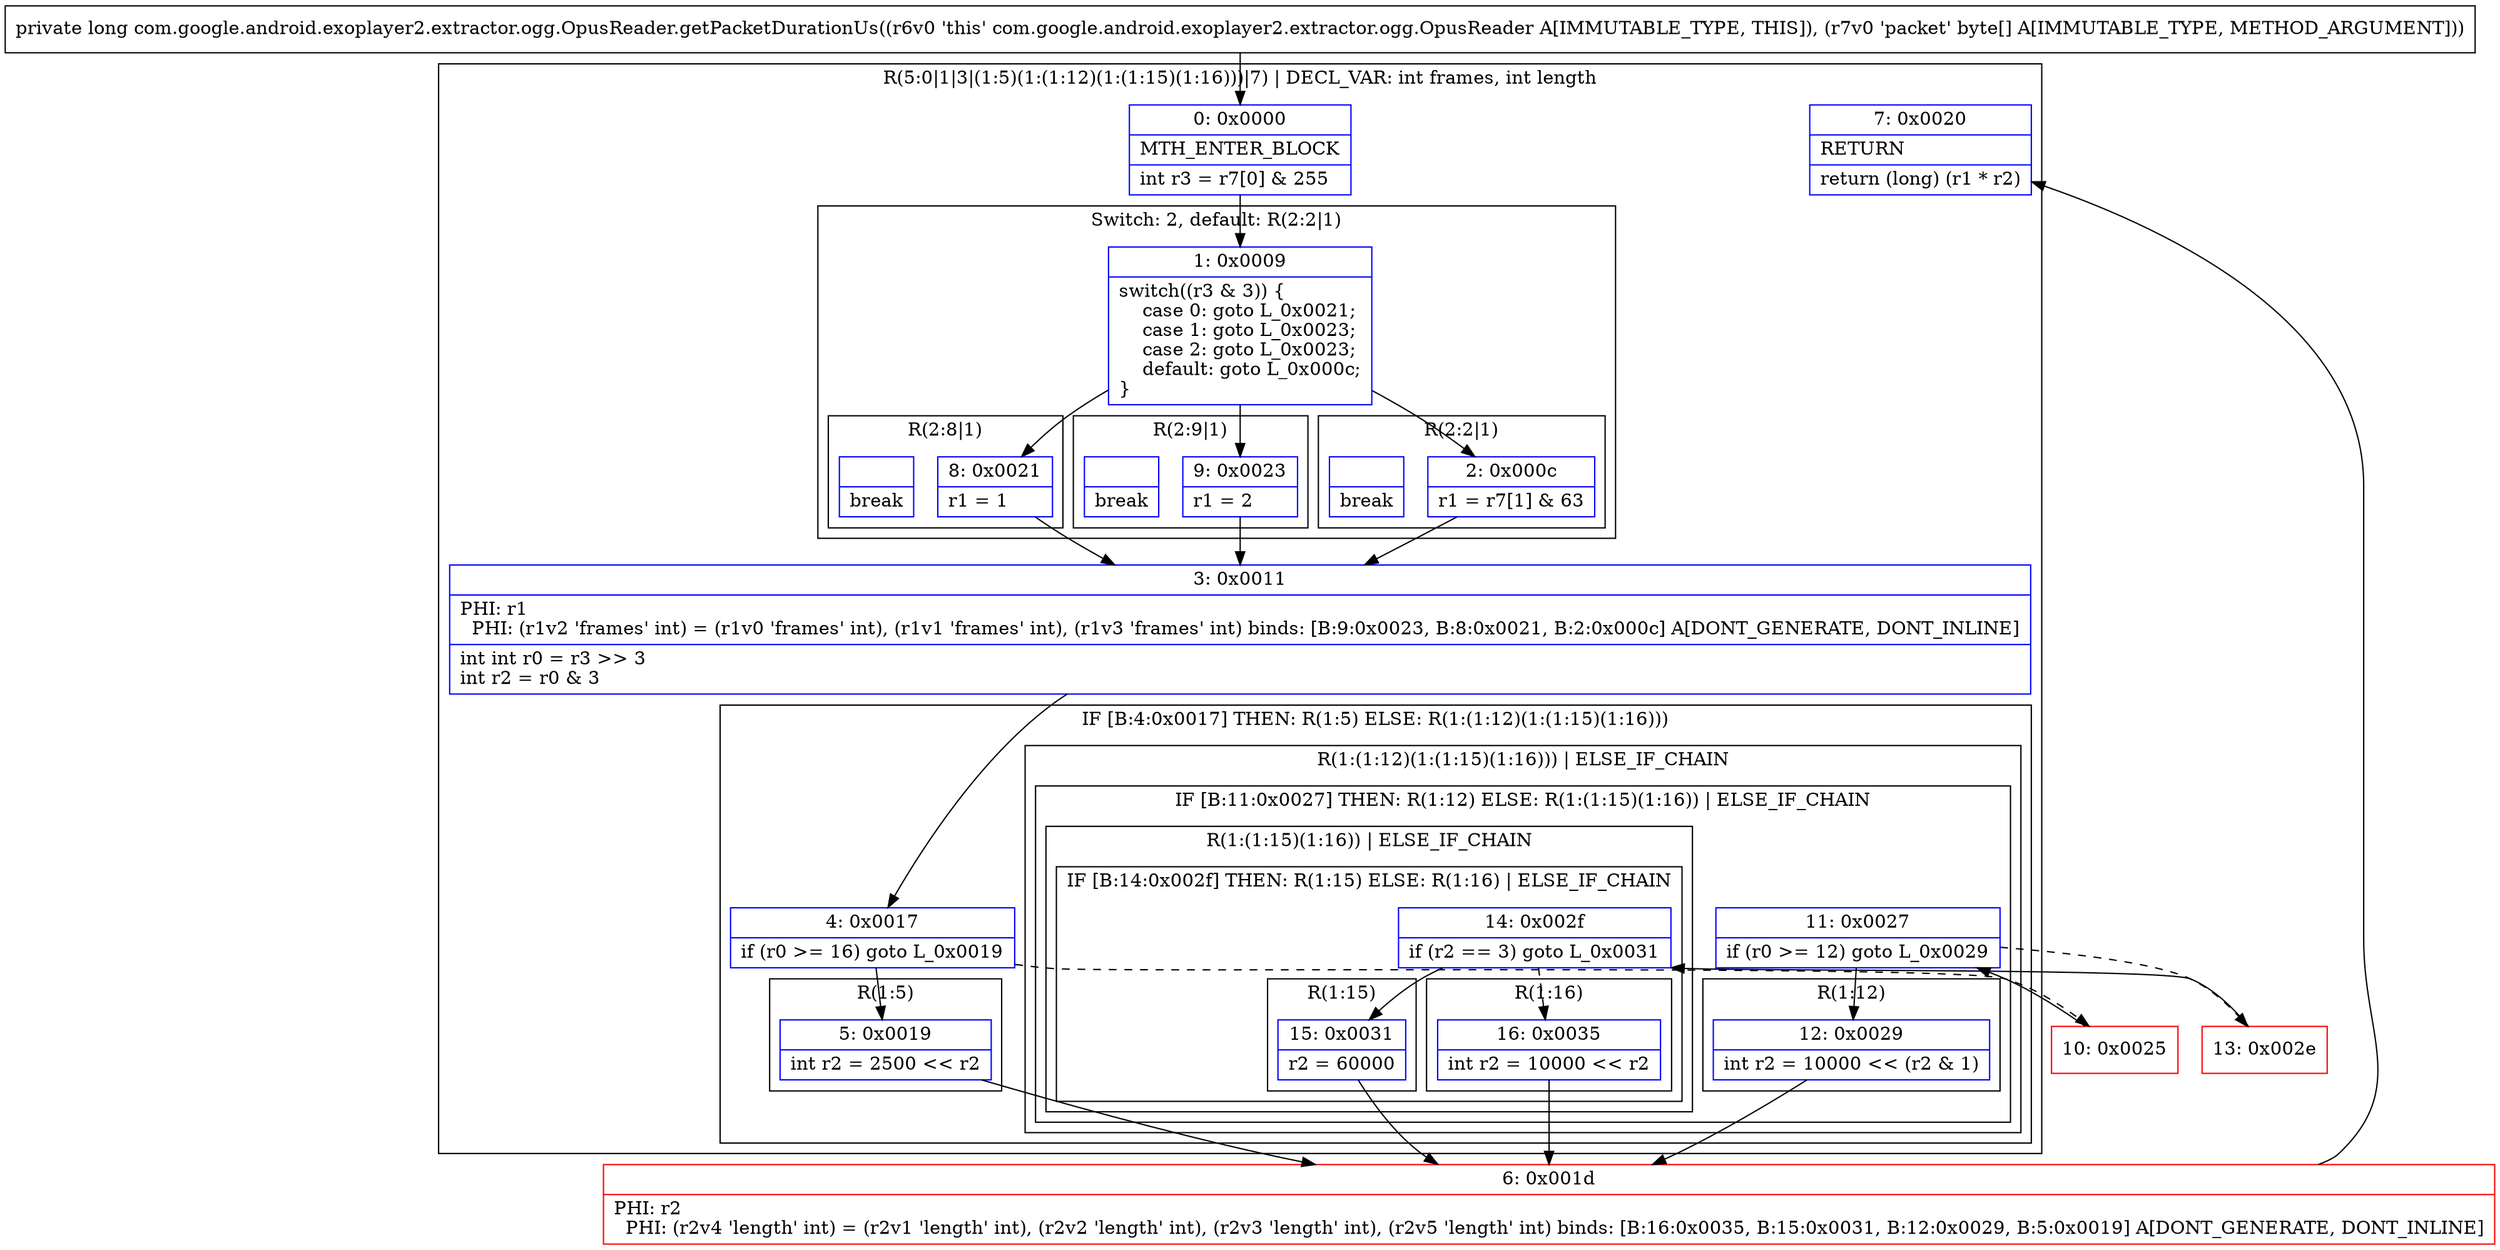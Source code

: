 digraph "CFG forcom.google.android.exoplayer2.extractor.ogg.OpusReader.getPacketDurationUs([B)J" {
subgraph cluster_Region_370575215 {
label = "R(5:0|1|3|(1:5)(1:(1:12)(1:(1:15)(1:16)))|7) | DECL_VAR: int frames, int length\l";
node [shape=record,color=blue];
Node_0 [shape=record,label="{0\:\ 0x0000|MTH_ENTER_BLOCK\l|int r3 = r7[0] & 255\l}"];
subgraph cluster_SwitchRegion_494079808 {
label = "Switch: 2, default: R(2:2|1)";
node [shape=record,color=blue];
Node_1 [shape=record,label="{1\:\ 0x0009|switch((r3 & 3)) \{\l    case 0: goto L_0x0021;\l    case 1: goto L_0x0023;\l    case 2: goto L_0x0023;\l    default: goto L_0x000c;\l\}\l}"];
subgraph cluster_Region_1539986159 {
label = "R(2:8|1)";
node [shape=record,color=blue];
Node_8 [shape=record,label="{8\:\ 0x0021|r1 = 1\l}"];
Node_InsnContainer_22374650 [shape=record,label="{|break\l}"];
}
subgraph cluster_Region_912302424 {
label = "R(2:9|1)";
node [shape=record,color=blue];
Node_9 [shape=record,label="{9\:\ 0x0023|r1 = 2\l}"];
Node_InsnContainer_1197421084 [shape=record,label="{|break\l}"];
}
subgraph cluster_Region_2042989318 {
label = "R(2:2|1)";
node [shape=record,color=blue];
Node_2 [shape=record,label="{2\:\ 0x000c|r1 = r7[1] & 63\l}"];
Node_InsnContainer_815975905 [shape=record,label="{|break\l}"];
}
}
Node_3 [shape=record,label="{3\:\ 0x0011|PHI: r1 \l  PHI: (r1v2 'frames' int) = (r1v0 'frames' int), (r1v1 'frames' int), (r1v3 'frames' int) binds: [B:9:0x0023, B:8:0x0021, B:2:0x000c] A[DONT_GENERATE, DONT_INLINE]\l|int int r0 = r3 \>\> 3\lint r2 = r0 & 3\l}"];
subgraph cluster_IfRegion_2085192305 {
label = "IF [B:4:0x0017] THEN: R(1:5) ELSE: R(1:(1:12)(1:(1:15)(1:16)))";
node [shape=record,color=blue];
Node_4 [shape=record,label="{4\:\ 0x0017|if (r0 \>= 16) goto L_0x0019\l}"];
subgraph cluster_Region_1178925286 {
label = "R(1:5)";
node [shape=record,color=blue];
Node_5 [shape=record,label="{5\:\ 0x0019|int r2 = 2500 \<\< r2\l}"];
}
subgraph cluster_Region_1428127103 {
label = "R(1:(1:12)(1:(1:15)(1:16))) | ELSE_IF_CHAIN\l";
node [shape=record,color=blue];
subgraph cluster_IfRegion_1326487233 {
label = "IF [B:11:0x0027] THEN: R(1:12) ELSE: R(1:(1:15)(1:16)) | ELSE_IF_CHAIN\l";
node [shape=record,color=blue];
Node_11 [shape=record,label="{11\:\ 0x0027|if (r0 \>= 12) goto L_0x0029\l}"];
subgraph cluster_Region_327992979 {
label = "R(1:12)";
node [shape=record,color=blue];
Node_12 [shape=record,label="{12\:\ 0x0029|int r2 = 10000 \<\< (r2 & 1)\l}"];
}
subgraph cluster_Region_2133314974 {
label = "R(1:(1:15)(1:16)) | ELSE_IF_CHAIN\l";
node [shape=record,color=blue];
subgraph cluster_IfRegion_593921177 {
label = "IF [B:14:0x002f] THEN: R(1:15) ELSE: R(1:16) | ELSE_IF_CHAIN\l";
node [shape=record,color=blue];
Node_14 [shape=record,label="{14\:\ 0x002f|if (r2 == 3) goto L_0x0031\l}"];
subgraph cluster_Region_166330005 {
label = "R(1:15)";
node [shape=record,color=blue];
Node_15 [shape=record,label="{15\:\ 0x0031|r2 = 60000\l}"];
}
subgraph cluster_Region_1753987242 {
label = "R(1:16)";
node [shape=record,color=blue];
Node_16 [shape=record,label="{16\:\ 0x0035|int r2 = 10000 \<\< r2\l}"];
}
}
}
}
}
}
Node_7 [shape=record,label="{7\:\ 0x0020|RETURN\l|return (long) (r1 * r2)\l}"];
}
Node_6 [shape=record,color=red,label="{6\:\ 0x001d|PHI: r2 \l  PHI: (r2v4 'length' int) = (r2v1 'length' int), (r2v2 'length' int), (r2v3 'length' int), (r2v5 'length' int) binds: [B:16:0x0035, B:15:0x0031, B:12:0x0029, B:5:0x0019] A[DONT_GENERATE, DONT_INLINE]\l}"];
Node_10 [shape=record,color=red,label="{10\:\ 0x0025}"];
Node_13 [shape=record,color=red,label="{13\:\ 0x002e}"];
MethodNode[shape=record,label="{private long com.google.android.exoplayer2.extractor.ogg.OpusReader.getPacketDurationUs((r6v0 'this' com.google.android.exoplayer2.extractor.ogg.OpusReader A[IMMUTABLE_TYPE, THIS]), (r7v0 'packet' byte[] A[IMMUTABLE_TYPE, METHOD_ARGUMENT])) }"];
MethodNode -> Node_0;
Node_0 -> Node_1;
Node_1 -> Node_2;
Node_1 -> Node_8;
Node_1 -> Node_9;
Node_8 -> Node_3;
Node_9 -> Node_3;
Node_2 -> Node_3;
Node_3 -> Node_4;
Node_4 -> Node_5;
Node_4 -> Node_10[style=dashed];
Node_5 -> Node_6;
Node_11 -> Node_12;
Node_11 -> Node_13[style=dashed];
Node_12 -> Node_6;
Node_14 -> Node_15;
Node_14 -> Node_16[style=dashed];
Node_15 -> Node_6;
Node_16 -> Node_6;
Node_6 -> Node_7;
Node_10 -> Node_11;
Node_13 -> Node_14;
}

